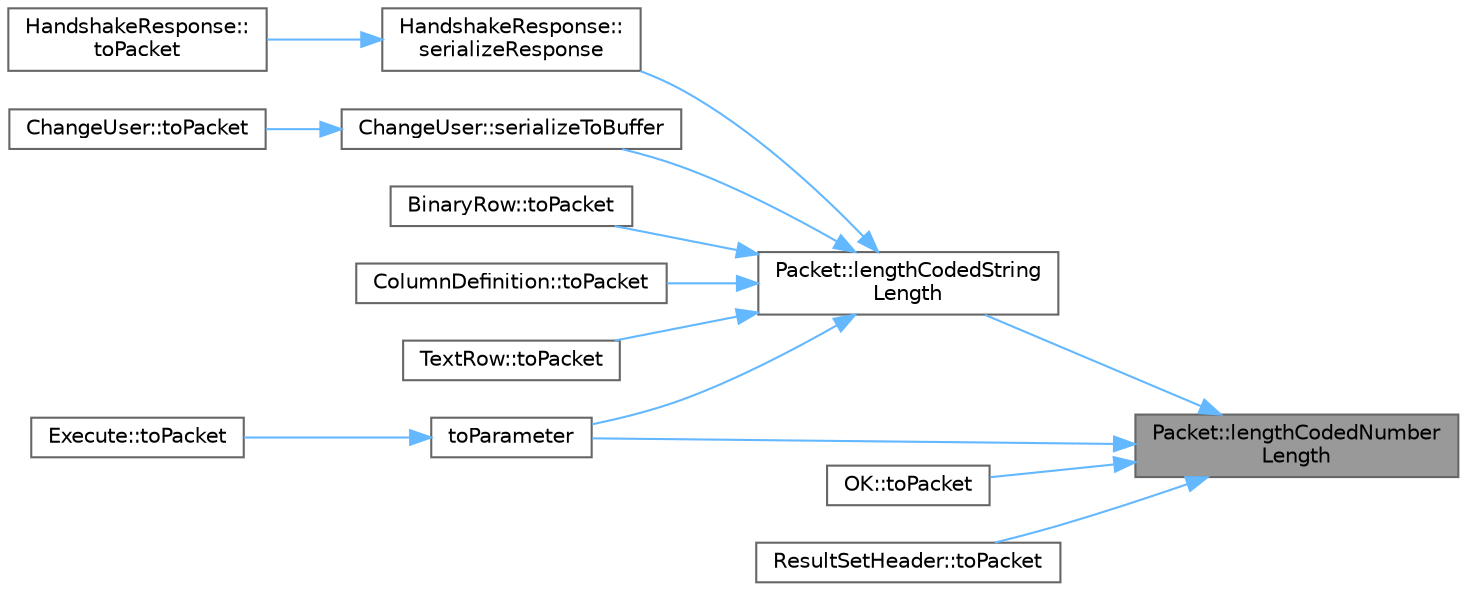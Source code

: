 digraph "Packet::lengthCodedNumberLength"
{
 // INTERACTIVE_SVG=YES
 // LATEX_PDF_SIZE
  bgcolor="transparent";
  edge [fontname=Helvetica,fontsize=10,labelfontname=Helvetica,labelfontsize=10];
  node [fontname=Helvetica,fontsize=10,shape=box,height=0.2,width=0.4];
  rankdir="RL";
  Node1 [id="Node000001",label="Packet::lengthCodedNumber\lLength",height=0.2,width=0.4,color="gray40", fillcolor="grey60", style="filled", fontcolor="black",tooltip=" "];
  Node1 -> Node2 [id="edge1_Node000001_Node000002",dir="back",color="steelblue1",style="solid",tooltip=" "];
  Node2 [id="Node000002",label="Packet::lengthCodedString\lLength",height=0.2,width=0.4,color="grey40", fillcolor="white", style="filled",URL="$d9/dd4/a00776_aae109ac647b65b215bb1afb86aef1cbd.html#aae109ac647b65b215bb1afb86aef1cbd",tooltip=" "];
  Node2 -> Node3 [id="edge2_Node000002_Node000003",dir="back",color="steelblue1",style="solid",tooltip=" "];
  Node3 [id="Node000003",label="HandshakeResponse::\lserializeResponse",height=0.2,width=0.4,color="grey40", fillcolor="white", style="filled",URL="$d8/db4/a00760_ac773ac2d4bcae3b65429885077bbe03f.html#ac773ac2d4bcae3b65429885077bbe03f",tooltip=" "];
  Node3 -> Node4 [id="edge3_Node000003_Node000004",dir="back",color="steelblue1",style="solid",tooltip=" "];
  Node4 [id="Node000004",label="HandshakeResponse::\ltoPacket",height=0.2,width=0.4,color="grey40", fillcolor="white", style="filled",URL="$d8/db4/a00760_a087ae2c8b5162d3b7406d7ba261a6370.html#a087ae2c8b5162d3b7406d7ba261a6370",tooltip=" "];
  Node2 -> Node5 [id="edge4_Node000002_Node000005",dir="back",color="steelblue1",style="solid",tooltip=" "];
  Node5 [id="Node000005",label="ChangeUser::serializeToBuffer",height=0.2,width=0.4,color="grey40", fillcolor="white", style="filled",URL="$d5/d40/a00672_aaaa5e8b9978319232be332626ce75b23.html#aaaa5e8b9978319232be332626ce75b23",tooltip=" "];
  Node5 -> Node6 [id="edge5_Node000005_Node000006",dir="back",color="steelblue1",style="solid",tooltip=" "];
  Node6 [id="Node000006",label="ChangeUser::toPacket",height=0.2,width=0.4,color="grey40", fillcolor="white", style="filled",URL="$d5/d40/a00672_a159a540a60bdf23c3f2306f32a72621c.html#a159a540a60bdf23c3f2306f32a72621c",tooltip=" "];
  Node2 -> Node7 [id="edge6_Node000002_Node000007",dir="back",color="steelblue1",style="solid",tooltip=" "];
  Node7 [id="Node000007",label="BinaryRow::toPacket",height=0.2,width=0.4,color="grey40", fillcolor="white", style="filled",URL="$de/d3d/a00748_a0e6dc3c91308ee1be57777b390b67861.html#a0e6dc3c91308ee1be57777b390b67861",tooltip=" "];
  Node2 -> Node8 [id="edge7_Node000002_Node000008",dir="back",color="steelblue1",style="solid",tooltip=" "];
  Node8 [id="Node000008",label="ColumnDefinition::toPacket",height=0.2,width=0.4,color="grey40", fillcolor="white", style="filled",URL="$dd/d5c/a00752_ad8474bf544b70a159660efac1106359c.html#ad8474bf544b70a159660efac1106359c",tooltip=" "];
  Node2 -> Node9 [id="edge8_Node000002_Node000009",dir="back",color="steelblue1",style="solid",tooltip=" "];
  Node9 [id="Node000009",label="TextRow::toPacket",height=0.2,width=0.4,color="grey40", fillcolor="white", style="filled",URL="$d0/da2/a00796_a921f3e745abd0bf4ad03ad03a21c7ffc.html#a921f3e745abd0bf4ad03ad03a21c7ffc",tooltip=" "];
  Node2 -> Node10 [id="edge9_Node000002_Node000010",dir="back",color="steelblue1",style="solid",tooltip=" "];
  Node10 [id="Node000010",label="toParameter",height=0.2,width=0.4,color="grey40", fillcolor="white", style="filled",URL="$d1/d20/a01813_a03a95f017479c92044d19ee99654755f.html#a03a95f017479c92044d19ee99654755f",tooltip="Converts a value to an object describing type, String/Buffer representation and length."];
  Node10 -> Node11 [id="edge10_Node000010_Node000011",dir="back",color="steelblue1",style="solid",tooltip=" "];
  Node11 [id="Node000011",label="Execute::toPacket",height=0.2,width=0.4,color="grey40", fillcolor="white", style="filled",URL="$d6/dd3/a00688_a59a9ddddbb126ea56e660e5475c7dac8.html#a59a9ddddbb126ea56e660e5475c7dac8",tooltip=" "];
  Node1 -> Node12 [id="edge11_Node000001_Node000012",dir="back",color="steelblue1",style="solid",tooltip=" "];
  Node12 [id="Node000012",label="OK::toPacket",height=0.2,width=0.4,color="grey40", fillcolor="white", style="filled",URL="$d3/d2c/a00764_a7dc543eb67d8003baf29292a8dfc29cf.html#a7dc543eb67d8003baf29292a8dfc29cf",tooltip=" "];
  Node1 -> Node13 [id="edge12_Node000001_Node000013",dir="back",color="steelblue1",style="solid",tooltip=" "];
  Node13 [id="Node000013",label="ResultSetHeader::toPacket",height=0.2,width=0.4,color="grey40", fillcolor="white", style="filled",URL="$df/d0c/a00788_ab23571ae6ee51c2c35f4ce12edc55cd5.html#ab23571ae6ee51c2c35f4ce12edc55cd5",tooltip=" "];
  Node1 -> Node10 [id="edge13_Node000001_Node000010",dir="back",color="steelblue1",style="solid",tooltip=" "];
}
